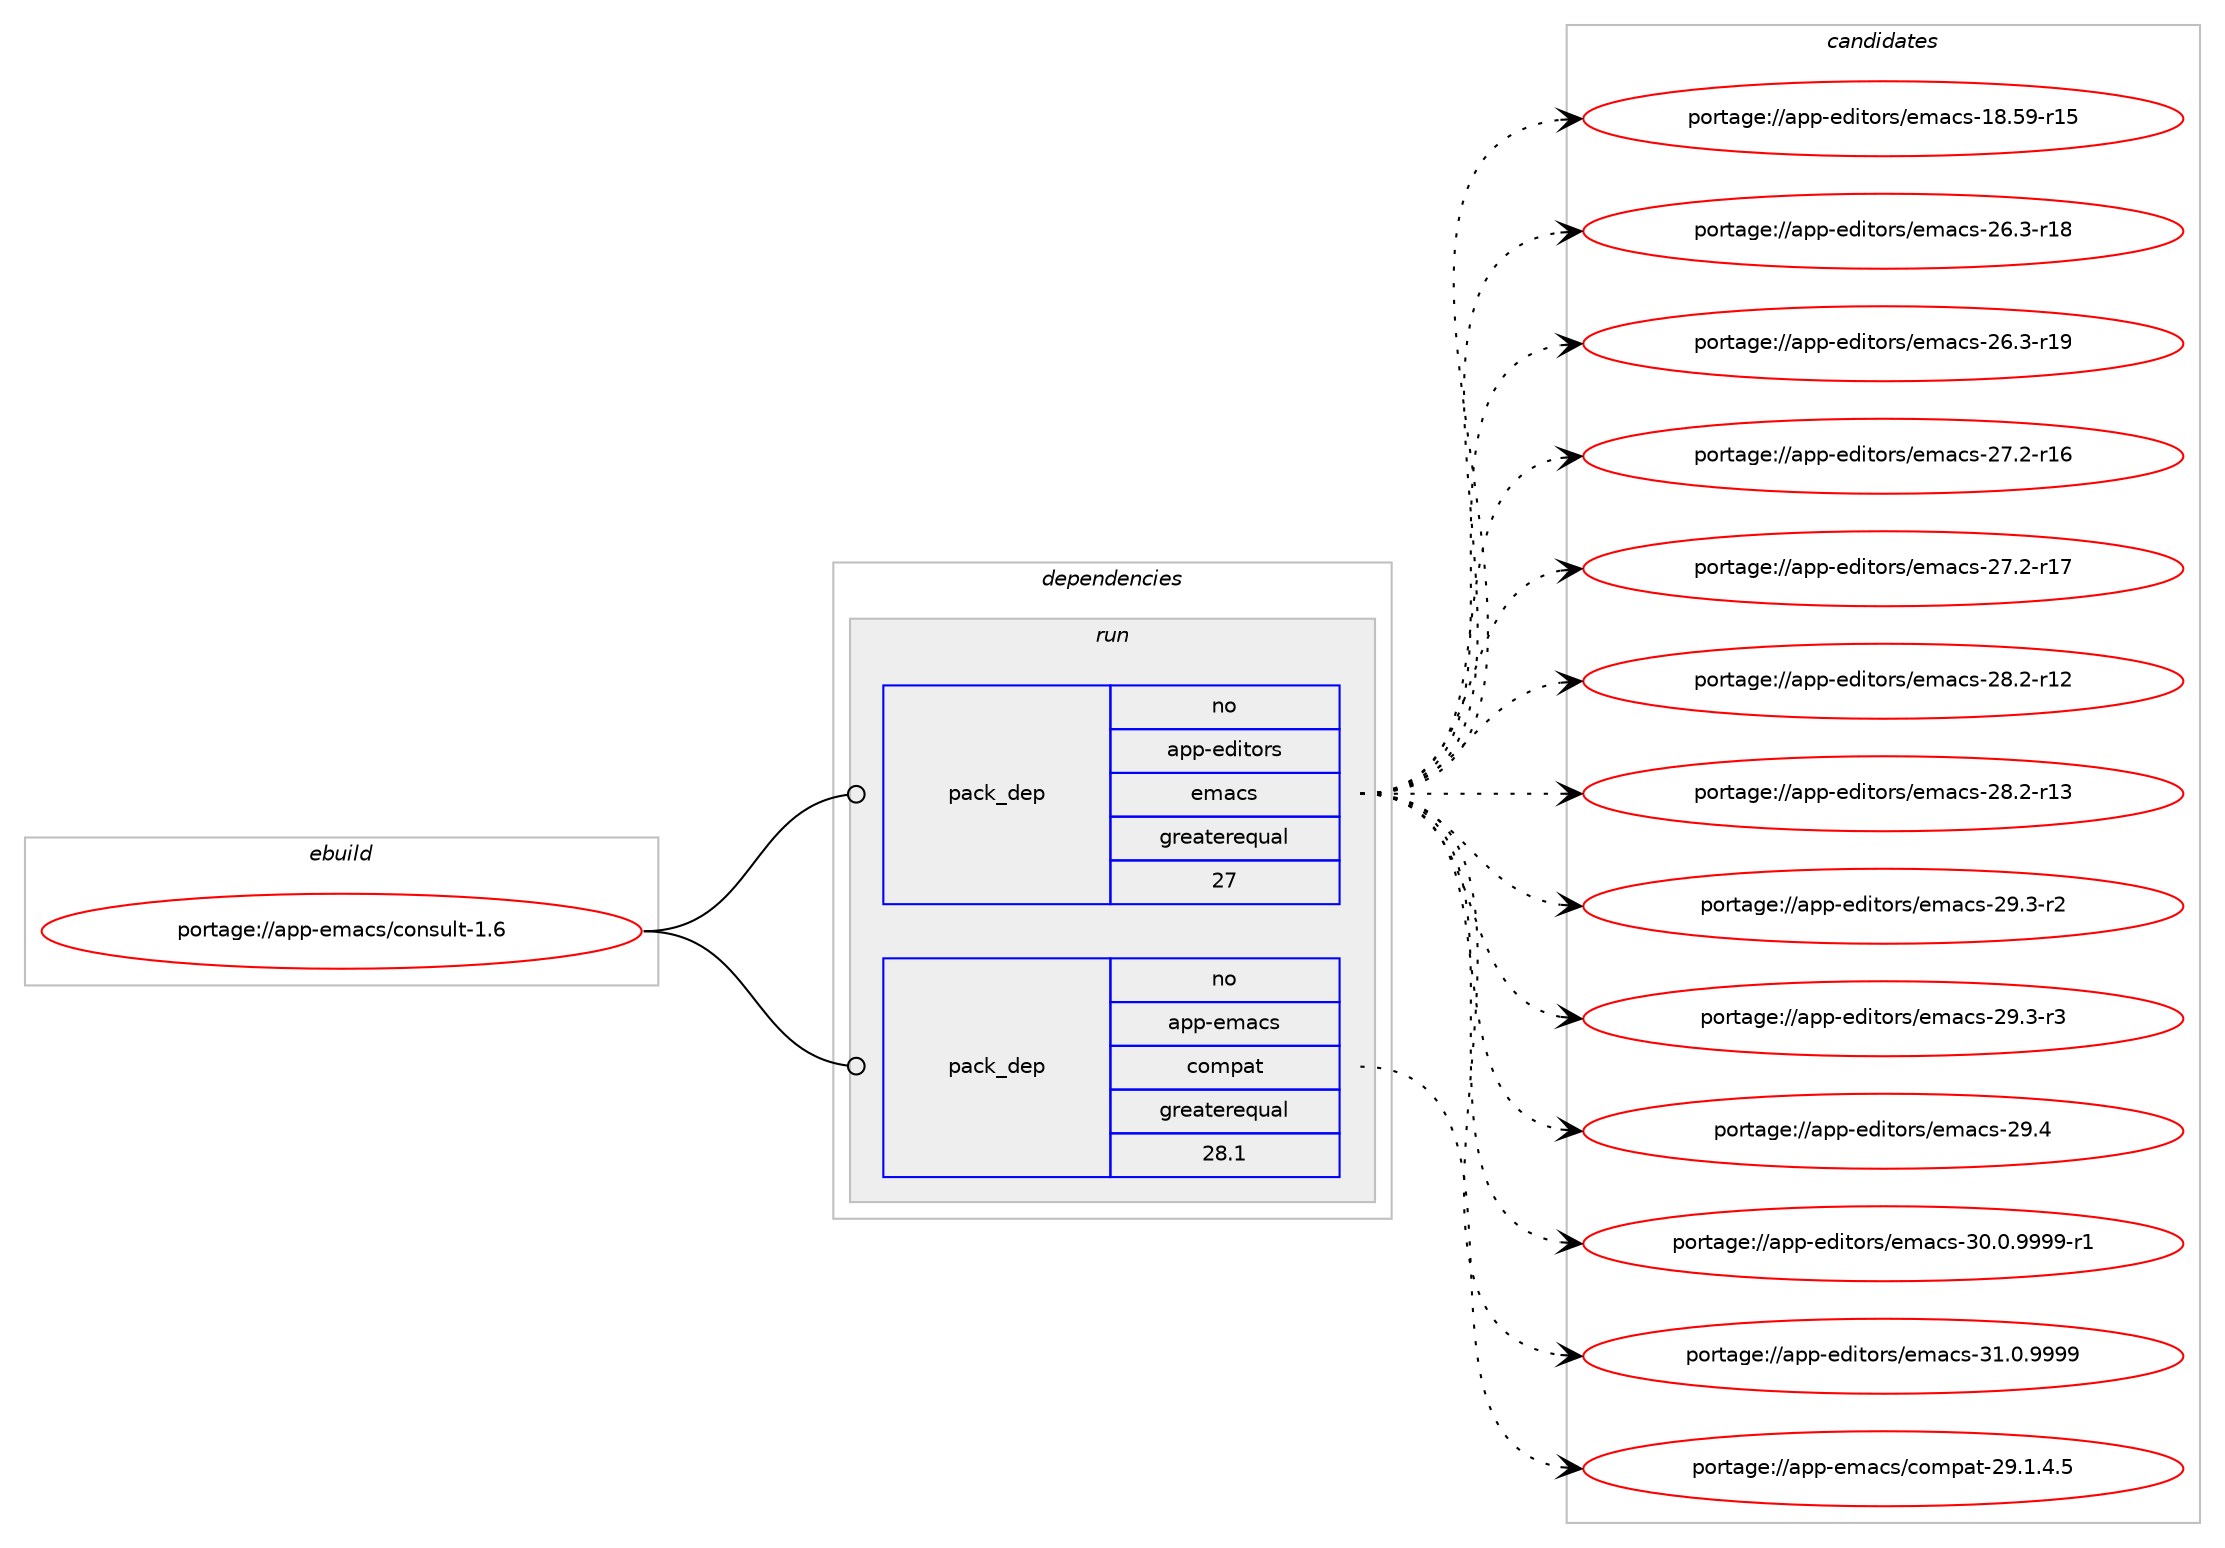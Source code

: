 digraph prolog {

# *************
# Graph options
# *************

newrank=true;
concentrate=true;
compound=true;
graph [rankdir=LR,fontname=Helvetica,fontsize=10,ranksep=1.5];#, ranksep=2.5, nodesep=0.2];
edge  [arrowhead=vee];
node  [fontname=Helvetica,fontsize=10];

# **********
# The ebuild
# **********

subgraph cluster_leftcol {
color=gray;
rank=same;
label=<<i>ebuild</i>>;
id [label="portage://app-emacs/consult-1.6", color=red, width=4, href="../app-emacs/consult-1.6.svg"];
}

# ****************
# The dependencies
# ****************

subgraph cluster_midcol {
color=gray;
label=<<i>dependencies</i>>;
subgraph cluster_compile {
fillcolor="#eeeeee";
style=filled;
label=<<i>compile</i>>;
}
subgraph cluster_compileandrun {
fillcolor="#eeeeee";
style=filled;
label=<<i>compile and run</i>>;
}
subgraph cluster_run {
fillcolor="#eeeeee";
style=filled;
label=<<i>run</i>>;
subgraph pack3514 {
dependency9677 [label=<<TABLE BORDER="0" CELLBORDER="1" CELLSPACING="0" CELLPADDING="4" WIDTH="220"><TR><TD ROWSPAN="6" CELLPADDING="30">pack_dep</TD></TR><TR><TD WIDTH="110">no</TD></TR><TR><TD>app-editors</TD></TR><TR><TD>emacs</TD></TR><TR><TD>greaterequal</TD></TR><TR><TD>27</TD></TR></TABLE>>, shape=none, color=blue];
}
id:e -> dependency9677:w [weight=20,style="solid",arrowhead="odot"];
subgraph pack3515 {
dependency9678 [label=<<TABLE BORDER="0" CELLBORDER="1" CELLSPACING="0" CELLPADDING="4" WIDTH="220"><TR><TD ROWSPAN="6" CELLPADDING="30">pack_dep</TD></TR><TR><TD WIDTH="110">no</TD></TR><TR><TD>app-emacs</TD></TR><TR><TD>compat</TD></TR><TR><TD>greaterequal</TD></TR><TR><TD>28.1</TD></TR></TABLE>>, shape=none, color=blue];
}
id:e -> dependency9678:w [weight=20,style="solid",arrowhead="odot"];
}
}

# **************
# The candidates
# **************

subgraph cluster_choices {
rank=same;
color=gray;
label=<<i>candidates</i>>;

subgraph choice3514 {
color=black;
nodesep=1;
choice9711211245101100105116111114115471011099799115454956465357451144953 [label="portage://app-editors/emacs-18.59-r15", color=red, width=4,href="../app-editors/emacs-18.59-r15.svg"];
choice97112112451011001051161111141154710110997991154550544651451144956 [label="portage://app-editors/emacs-26.3-r18", color=red, width=4,href="../app-editors/emacs-26.3-r18.svg"];
choice97112112451011001051161111141154710110997991154550544651451144957 [label="portage://app-editors/emacs-26.3-r19", color=red, width=4,href="../app-editors/emacs-26.3-r19.svg"];
choice97112112451011001051161111141154710110997991154550554650451144954 [label="portage://app-editors/emacs-27.2-r16", color=red, width=4,href="../app-editors/emacs-27.2-r16.svg"];
choice97112112451011001051161111141154710110997991154550554650451144955 [label="portage://app-editors/emacs-27.2-r17", color=red, width=4,href="../app-editors/emacs-27.2-r17.svg"];
choice97112112451011001051161111141154710110997991154550564650451144950 [label="portage://app-editors/emacs-28.2-r12", color=red, width=4,href="../app-editors/emacs-28.2-r12.svg"];
choice97112112451011001051161111141154710110997991154550564650451144951 [label="portage://app-editors/emacs-28.2-r13", color=red, width=4,href="../app-editors/emacs-28.2-r13.svg"];
choice971121124510110010511611111411547101109979911545505746514511450 [label="portage://app-editors/emacs-29.3-r2", color=red, width=4,href="../app-editors/emacs-29.3-r2.svg"];
choice971121124510110010511611111411547101109979911545505746514511451 [label="portage://app-editors/emacs-29.3-r3", color=red, width=4,href="../app-editors/emacs-29.3-r3.svg"];
choice97112112451011001051161111141154710110997991154550574652 [label="portage://app-editors/emacs-29.4", color=red, width=4,href="../app-editors/emacs-29.4.svg"];
choice9711211245101100105116111114115471011099799115455148464846575757574511449 [label="portage://app-editors/emacs-30.0.9999-r1", color=red, width=4,href="../app-editors/emacs-30.0.9999-r1.svg"];
choice971121124510110010511611111411547101109979911545514946484657575757 [label="portage://app-editors/emacs-31.0.9999", color=red, width=4,href="../app-editors/emacs-31.0.9999.svg"];
dependency9677:e -> choice9711211245101100105116111114115471011099799115454956465357451144953:w [style=dotted,weight="100"];
dependency9677:e -> choice97112112451011001051161111141154710110997991154550544651451144956:w [style=dotted,weight="100"];
dependency9677:e -> choice97112112451011001051161111141154710110997991154550544651451144957:w [style=dotted,weight="100"];
dependency9677:e -> choice97112112451011001051161111141154710110997991154550554650451144954:w [style=dotted,weight="100"];
dependency9677:e -> choice97112112451011001051161111141154710110997991154550554650451144955:w [style=dotted,weight="100"];
dependency9677:e -> choice97112112451011001051161111141154710110997991154550564650451144950:w [style=dotted,weight="100"];
dependency9677:e -> choice97112112451011001051161111141154710110997991154550564650451144951:w [style=dotted,weight="100"];
dependency9677:e -> choice971121124510110010511611111411547101109979911545505746514511450:w [style=dotted,weight="100"];
dependency9677:e -> choice971121124510110010511611111411547101109979911545505746514511451:w [style=dotted,weight="100"];
dependency9677:e -> choice97112112451011001051161111141154710110997991154550574652:w [style=dotted,weight="100"];
dependency9677:e -> choice9711211245101100105116111114115471011099799115455148464846575757574511449:w [style=dotted,weight="100"];
dependency9677:e -> choice971121124510110010511611111411547101109979911545514946484657575757:w [style=dotted,weight="100"];
}
subgraph choice3515 {
color=black;
nodesep=1;
choice97112112451011099799115479911110911297116455057464946524653 [label="portage://app-emacs/compat-29.1.4.5", color=red, width=4,href="../app-emacs/compat-29.1.4.5.svg"];
dependency9678:e -> choice97112112451011099799115479911110911297116455057464946524653:w [style=dotted,weight="100"];
}
}

}
